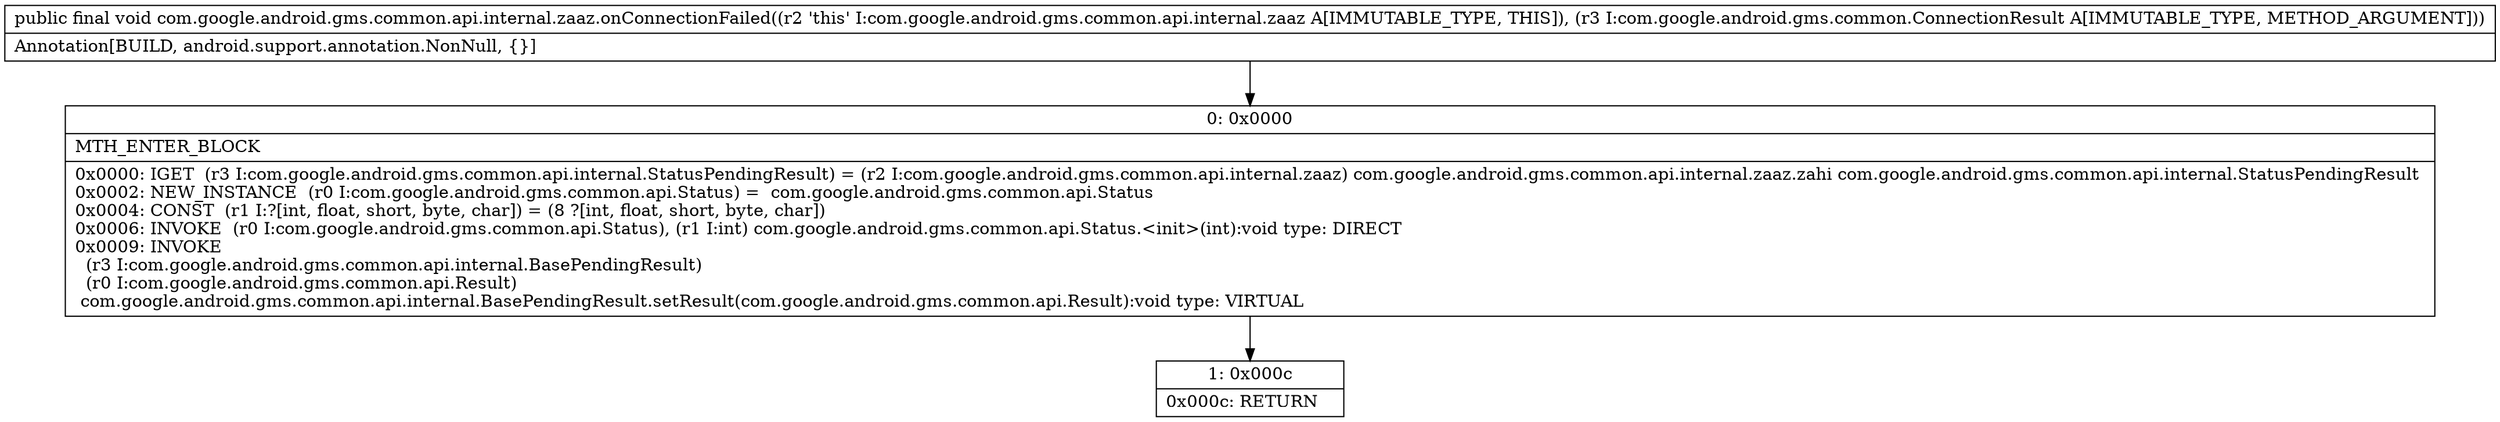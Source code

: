 digraph "CFG forcom.google.android.gms.common.api.internal.zaaz.onConnectionFailed(Lcom\/google\/android\/gms\/common\/ConnectionResult;)V" {
Node_0 [shape=record,label="{0\:\ 0x0000|MTH_ENTER_BLOCK\l|0x0000: IGET  (r3 I:com.google.android.gms.common.api.internal.StatusPendingResult) = (r2 I:com.google.android.gms.common.api.internal.zaaz) com.google.android.gms.common.api.internal.zaaz.zahi com.google.android.gms.common.api.internal.StatusPendingResult \l0x0002: NEW_INSTANCE  (r0 I:com.google.android.gms.common.api.Status) =  com.google.android.gms.common.api.Status \l0x0004: CONST  (r1 I:?[int, float, short, byte, char]) = (8 ?[int, float, short, byte, char]) \l0x0006: INVOKE  (r0 I:com.google.android.gms.common.api.Status), (r1 I:int) com.google.android.gms.common.api.Status.\<init\>(int):void type: DIRECT \l0x0009: INVOKE  \l  (r3 I:com.google.android.gms.common.api.internal.BasePendingResult)\l  (r0 I:com.google.android.gms.common.api.Result)\l com.google.android.gms.common.api.internal.BasePendingResult.setResult(com.google.android.gms.common.api.Result):void type: VIRTUAL \l}"];
Node_1 [shape=record,label="{1\:\ 0x000c|0x000c: RETURN   \l}"];
MethodNode[shape=record,label="{public final void com.google.android.gms.common.api.internal.zaaz.onConnectionFailed((r2 'this' I:com.google.android.gms.common.api.internal.zaaz A[IMMUTABLE_TYPE, THIS]), (r3 I:com.google.android.gms.common.ConnectionResult A[IMMUTABLE_TYPE, METHOD_ARGUMENT]))  | Annotation[BUILD, android.support.annotation.NonNull, \{\}]\l}"];
MethodNode -> Node_0;
Node_0 -> Node_1;
}

